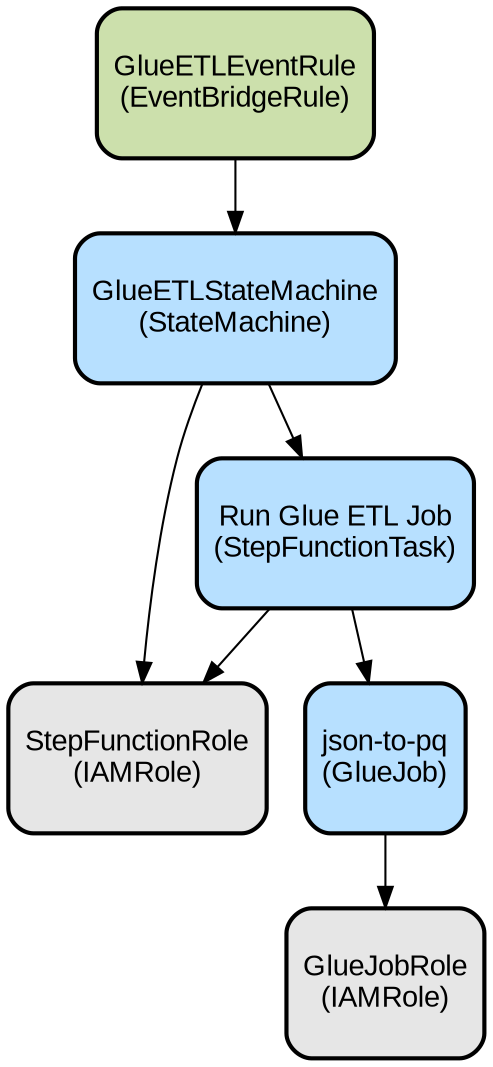 digraph INFRA {
  node [ color = "black", fillcolor = "#E6E6E6", height =1, style = "filled,bold,rounded", fontname = "Arial" ];
  "GlueJobRole" [ label = "GlueJobRole
(IAMRole)", shape =rectangle ];
  "json-to-pq" [ label = "json-to-pq
(GlueJob)", shape =rectangle, fillcolor = "#B7E0FF" ];
  "StepFunctionRole" [ label = "StepFunctionRole
(IAMRole)", shape =rectangle ];
  "Run Glue ETL Job" [ label = "Run Glue ETL Job
(StepFunctionTask)", shape =rectangle, fillcolor = "#B7E0FF" ];
  "GlueETLStateMachine" [ label = "GlueETLStateMachine
(StateMachine)", shape =rectangle, fillcolor = "#B7E0FF" ];
  "GlueETLEventRule" [ label = "GlueETLEventRule
(EventBridgeRule)", shape =rectangle, fillcolor = "#CCE0AC" ];
  "json-to-pq" -> "GlueJobRole";
  "Run Glue ETL Job" -> "json-to-pq";
  "Run Glue ETL Job" -> "StepFunctionRole";
  "GlueETLStateMachine" -> "Run Glue ETL Job";
  "GlueETLStateMachine" -> "StepFunctionRole";
  "GlueETLEventRule" -> "GlueETLStateMachine";
}
